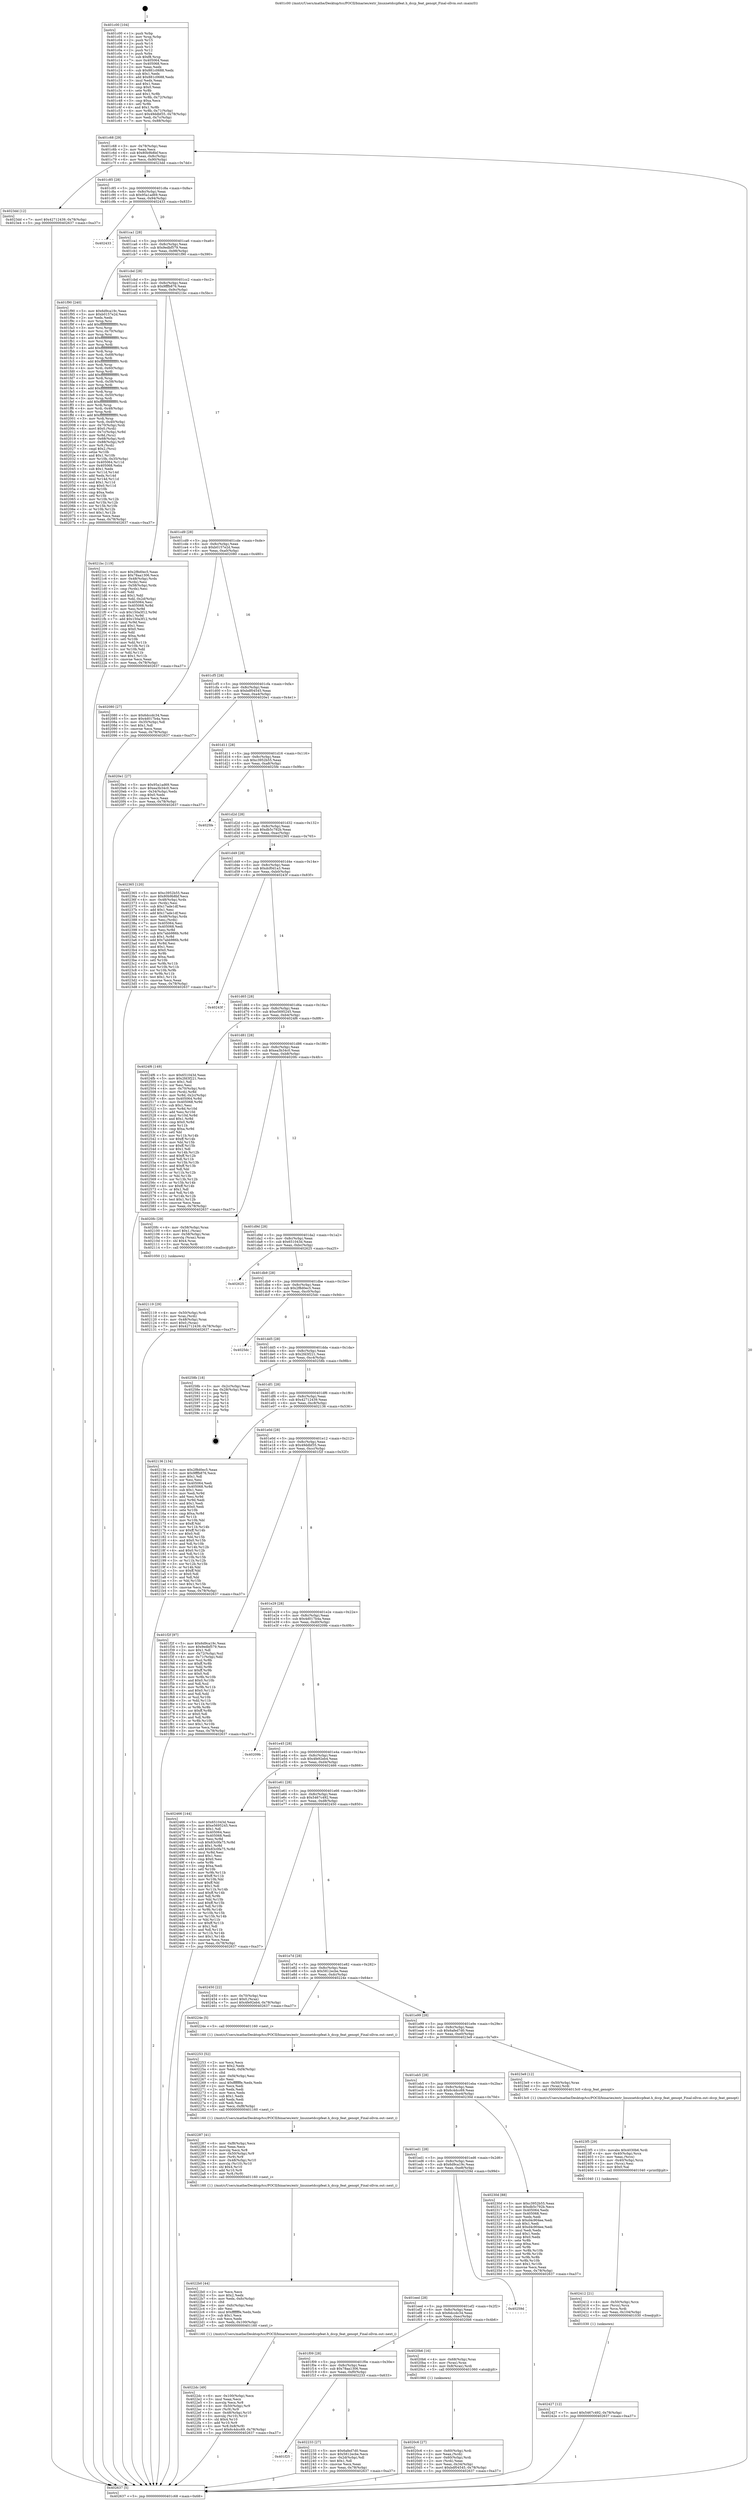 digraph "0x401c00" {
  label = "0x401c00 (/mnt/c/Users/mathe/Desktop/tcc/POCII/binaries/extr_linuxnetdccpfeat.h_dccp_feat_genopt_Final-ollvm.out::main(0))"
  labelloc = "t"
  node[shape=record]

  Entry [label="",width=0.3,height=0.3,shape=circle,fillcolor=black,style=filled]
  "0x401c68" [label="{
     0x401c68 [29]\l
     | [instrs]\l
     &nbsp;&nbsp;0x401c68 \<+3\>: mov -0x78(%rbp),%eax\l
     &nbsp;&nbsp;0x401c6b \<+2\>: mov %eax,%ecx\l
     &nbsp;&nbsp;0x401c6d \<+6\>: sub $0x80b9b8bf,%ecx\l
     &nbsp;&nbsp;0x401c73 \<+6\>: mov %eax,-0x8c(%rbp)\l
     &nbsp;&nbsp;0x401c79 \<+6\>: mov %ecx,-0x90(%rbp)\l
     &nbsp;&nbsp;0x401c7f \<+6\>: je 00000000004023dd \<main+0x7dd\>\l
  }"]
  "0x4023dd" [label="{
     0x4023dd [12]\l
     | [instrs]\l
     &nbsp;&nbsp;0x4023dd \<+7\>: movl $0x42712439,-0x78(%rbp)\l
     &nbsp;&nbsp;0x4023e4 \<+5\>: jmp 0000000000402637 \<main+0xa37\>\l
  }"]
  "0x401c85" [label="{
     0x401c85 [28]\l
     | [instrs]\l
     &nbsp;&nbsp;0x401c85 \<+5\>: jmp 0000000000401c8a \<main+0x8a\>\l
     &nbsp;&nbsp;0x401c8a \<+6\>: mov -0x8c(%rbp),%eax\l
     &nbsp;&nbsp;0x401c90 \<+5\>: sub $0x95a1ad69,%eax\l
     &nbsp;&nbsp;0x401c95 \<+6\>: mov %eax,-0x94(%rbp)\l
     &nbsp;&nbsp;0x401c9b \<+6\>: je 0000000000402433 \<main+0x833\>\l
  }"]
  Exit [label="",width=0.3,height=0.3,shape=circle,fillcolor=black,style=filled,peripheries=2]
  "0x402433" [label="{
     0x402433\l
  }", style=dashed]
  "0x401ca1" [label="{
     0x401ca1 [28]\l
     | [instrs]\l
     &nbsp;&nbsp;0x401ca1 \<+5\>: jmp 0000000000401ca6 \<main+0xa6\>\l
     &nbsp;&nbsp;0x401ca6 \<+6\>: mov -0x8c(%rbp),%eax\l
     &nbsp;&nbsp;0x401cac \<+5\>: sub $0x9edbf579,%eax\l
     &nbsp;&nbsp;0x401cb1 \<+6\>: mov %eax,-0x98(%rbp)\l
     &nbsp;&nbsp;0x401cb7 \<+6\>: je 0000000000401f90 \<main+0x390\>\l
  }"]
  "0x402427" [label="{
     0x402427 [12]\l
     | [instrs]\l
     &nbsp;&nbsp;0x402427 \<+7\>: movl $0x5467c492,-0x78(%rbp)\l
     &nbsp;&nbsp;0x40242e \<+5\>: jmp 0000000000402637 \<main+0xa37\>\l
  }"]
  "0x401f90" [label="{
     0x401f90 [240]\l
     | [instrs]\l
     &nbsp;&nbsp;0x401f90 \<+5\>: mov $0x6d9ca19c,%eax\l
     &nbsp;&nbsp;0x401f95 \<+5\>: mov $0xb0157e2d,%ecx\l
     &nbsp;&nbsp;0x401f9a \<+2\>: xor %edx,%edx\l
     &nbsp;&nbsp;0x401f9c \<+3\>: mov %rsp,%rsi\l
     &nbsp;&nbsp;0x401f9f \<+4\>: add $0xfffffffffffffff0,%rsi\l
     &nbsp;&nbsp;0x401fa3 \<+3\>: mov %rsi,%rsp\l
     &nbsp;&nbsp;0x401fa6 \<+4\>: mov %rsi,-0x70(%rbp)\l
     &nbsp;&nbsp;0x401faa \<+3\>: mov %rsp,%rsi\l
     &nbsp;&nbsp;0x401fad \<+4\>: add $0xfffffffffffffff0,%rsi\l
     &nbsp;&nbsp;0x401fb1 \<+3\>: mov %rsi,%rsp\l
     &nbsp;&nbsp;0x401fb4 \<+3\>: mov %rsp,%rdi\l
     &nbsp;&nbsp;0x401fb7 \<+4\>: add $0xfffffffffffffff0,%rdi\l
     &nbsp;&nbsp;0x401fbb \<+3\>: mov %rdi,%rsp\l
     &nbsp;&nbsp;0x401fbe \<+4\>: mov %rdi,-0x68(%rbp)\l
     &nbsp;&nbsp;0x401fc2 \<+3\>: mov %rsp,%rdi\l
     &nbsp;&nbsp;0x401fc5 \<+4\>: add $0xfffffffffffffff0,%rdi\l
     &nbsp;&nbsp;0x401fc9 \<+3\>: mov %rdi,%rsp\l
     &nbsp;&nbsp;0x401fcc \<+4\>: mov %rdi,-0x60(%rbp)\l
     &nbsp;&nbsp;0x401fd0 \<+3\>: mov %rsp,%rdi\l
     &nbsp;&nbsp;0x401fd3 \<+4\>: add $0xfffffffffffffff0,%rdi\l
     &nbsp;&nbsp;0x401fd7 \<+3\>: mov %rdi,%rsp\l
     &nbsp;&nbsp;0x401fda \<+4\>: mov %rdi,-0x58(%rbp)\l
     &nbsp;&nbsp;0x401fde \<+3\>: mov %rsp,%rdi\l
     &nbsp;&nbsp;0x401fe1 \<+4\>: add $0xfffffffffffffff0,%rdi\l
     &nbsp;&nbsp;0x401fe5 \<+3\>: mov %rdi,%rsp\l
     &nbsp;&nbsp;0x401fe8 \<+4\>: mov %rdi,-0x50(%rbp)\l
     &nbsp;&nbsp;0x401fec \<+3\>: mov %rsp,%rdi\l
     &nbsp;&nbsp;0x401fef \<+4\>: add $0xfffffffffffffff0,%rdi\l
     &nbsp;&nbsp;0x401ff3 \<+3\>: mov %rdi,%rsp\l
     &nbsp;&nbsp;0x401ff6 \<+4\>: mov %rdi,-0x48(%rbp)\l
     &nbsp;&nbsp;0x401ffa \<+3\>: mov %rsp,%rdi\l
     &nbsp;&nbsp;0x401ffd \<+4\>: add $0xfffffffffffffff0,%rdi\l
     &nbsp;&nbsp;0x402001 \<+3\>: mov %rdi,%rsp\l
     &nbsp;&nbsp;0x402004 \<+4\>: mov %rdi,-0x40(%rbp)\l
     &nbsp;&nbsp;0x402008 \<+4\>: mov -0x70(%rbp),%rdi\l
     &nbsp;&nbsp;0x40200c \<+6\>: movl $0x0,(%rdi)\l
     &nbsp;&nbsp;0x402012 \<+4\>: mov -0x7c(%rbp),%r8d\l
     &nbsp;&nbsp;0x402016 \<+3\>: mov %r8d,(%rsi)\l
     &nbsp;&nbsp;0x402019 \<+4\>: mov -0x68(%rbp),%rdi\l
     &nbsp;&nbsp;0x40201d \<+7\>: mov -0x88(%rbp),%r9\l
     &nbsp;&nbsp;0x402024 \<+3\>: mov %r9,(%rdi)\l
     &nbsp;&nbsp;0x402027 \<+3\>: cmpl $0x2,(%rsi)\l
     &nbsp;&nbsp;0x40202a \<+4\>: setne %r10b\l
     &nbsp;&nbsp;0x40202e \<+4\>: and $0x1,%r10b\l
     &nbsp;&nbsp;0x402032 \<+4\>: mov %r10b,-0x35(%rbp)\l
     &nbsp;&nbsp;0x402036 \<+8\>: mov 0x405064,%r11d\l
     &nbsp;&nbsp;0x40203e \<+7\>: mov 0x405068,%ebx\l
     &nbsp;&nbsp;0x402045 \<+3\>: sub $0x1,%edx\l
     &nbsp;&nbsp;0x402048 \<+3\>: mov %r11d,%r14d\l
     &nbsp;&nbsp;0x40204b \<+3\>: add %edx,%r14d\l
     &nbsp;&nbsp;0x40204e \<+4\>: imul %r14d,%r11d\l
     &nbsp;&nbsp;0x402052 \<+4\>: and $0x1,%r11d\l
     &nbsp;&nbsp;0x402056 \<+4\>: cmp $0x0,%r11d\l
     &nbsp;&nbsp;0x40205a \<+4\>: sete %r10b\l
     &nbsp;&nbsp;0x40205e \<+3\>: cmp $0xa,%ebx\l
     &nbsp;&nbsp;0x402061 \<+4\>: setl %r15b\l
     &nbsp;&nbsp;0x402065 \<+3\>: mov %r10b,%r12b\l
     &nbsp;&nbsp;0x402068 \<+3\>: and %r15b,%r12b\l
     &nbsp;&nbsp;0x40206b \<+3\>: xor %r15b,%r10b\l
     &nbsp;&nbsp;0x40206e \<+3\>: or %r10b,%r12b\l
     &nbsp;&nbsp;0x402071 \<+4\>: test $0x1,%r12b\l
     &nbsp;&nbsp;0x402075 \<+3\>: cmovne %ecx,%eax\l
     &nbsp;&nbsp;0x402078 \<+3\>: mov %eax,-0x78(%rbp)\l
     &nbsp;&nbsp;0x40207b \<+5\>: jmp 0000000000402637 \<main+0xa37\>\l
  }"]
  "0x401cbd" [label="{
     0x401cbd [28]\l
     | [instrs]\l
     &nbsp;&nbsp;0x401cbd \<+5\>: jmp 0000000000401cc2 \<main+0xc2\>\l
     &nbsp;&nbsp;0x401cc2 \<+6\>: mov -0x8c(%rbp),%eax\l
     &nbsp;&nbsp;0x401cc8 \<+5\>: sub $0x9fffb876,%eax\l
     &nbsp;&nbsp;0x401ccd \<+6\>: mov %eax,-0x9c(%rbp)\l
     &nbsp;&nbsp;0x401cd3 \<+6\>: je 00000000004021bc \<main+0x5bc\>\l
  }"]
  "0x402412" [label="{
     0x402412 [21]\l
     | [instrs]\l
     &nbsp;&nbsp;0x402412 \<+4\>: mov -0x50(%rbp),%rcx\l
     &nbsp;&nbsp;0x402416 \<+3\>: mov (%rcx),%rcx\l
     &nbsp;&nbsp;0x402419 \<+3\>: mov %rcx,%rdi\l
     &nbsp;&nbsp;0x40241c \<+6\>: mov %eax,-0x104(%rbp)\l
     &nbsp;&nbsp;0x402422 \<+5\>: call 0000000000401030 \<free@plt\>\l
     | [calls]\l
     &nbsp;&nbsp;0x401030 \{1\} (unknown)\l
  }"]
  "0x4021bc" [label="{
     0x4021bc [119]\l
     | [instrs]\l
     &nbsp;&nbsp;0x4021bc \<+5\>: mov $0x2f8d0ec5,%eax\l
     &nbsp;&nbsp;0x4021c1 \<+5\>: mov $0x78aa1306,%ecx\l
     &nbsp;&nbsp;0x4021c6 \<+4\>: mov -0x48(%rbp),%rdx\l
     &nbsp;&nbsp;0x4021ca \<+2\>: mov (%rdx),%esi\l
     &nbsp;&nbsp;0x4021cc \<+4\>: mov -0x58(%rbp),%rdx\l
     &nbsp;&nbsp;0x4021d0 \<+2\>: cmp (%rdx),%esi\l
     &nbsp;&nbsp;0x4021d2 \<+4\>: setl %dil\l
     &nbsp;&nbsp;0x4021d6 \<+4\>: and $0x1,%dil\l
     &nbsp;&nbsp;0x4021da \<+4\>: mov %dil,-0x2d(%rbp)\l
     &nbsp;&nbsp;0x4021de \<+7\>: mov 0x405064,%esi\l
     &nbsp;&nbsp;0x4021e5 \<+8\>: mov 0x405068,%r8d\l
     &nbsp;&nbsp;0x4021ed \<+3\>: mov %esi,%r9d\l
     &nbsp;&nbsp;0x4021f0 \<+7\>: sub $0x150a3f12,%r9d\l
     &nbsp;&nbsp;0x4021f7 \<+4\>: sub $0x1,%r9d\l
     &nbsp;&nbsp;0x4021fb \<+7\>: add $0x150a3f12,%r9d\l
     &nbsp;&nbsp;0x402202 \<+4\>: imul %r9d,%esi\l
     &nbsp;&nbsp;0x402206 \<+3\>: and $0x1,%esi\l
     &nbsp;&nbsp;0x402209 \<+3\>: cmp $0x0,%esi\l
     &nbsp;&nbsp;0x40220c \<+4\>: sete %dil\l
     &nbsp;&nbsp;0x402210 \<+4\>: cmp $0xa,%r8d\l
     &nbsp;&nbsp;0x402214 \<+4\>: setl %r10b\l
     &nbsp;&nbsp;0x402218 \<+3\>: mov %dil,%r11b\l
     &nbsp;&nbsp;0x40221b \<+3\>: and %r10b,%r11b\l
     &nbsp;&nbsp;0x40221e \<+3\>: xor %r10b,%dil\l
     &nbsp;&nbsp;0x402221 \<+3\>: or %dil,%r11b\l
     &nbsp;&nbsp;0x402224 \<+4\>: test $0x1,%r11b\l
     &nbsp;&nbsp;0x402228 \<+3\>: cmovne %ecx,%eax\l
     &nbsp;&nbsp;0x40222b \<+3\>: mov %eax,-0x78(%rbp)\l
     &nbsp;&nbsp;0x40222e \<+5\>: jmp 0000000000402637 \<main+0xa37\>\l
  }"]
  "0x401cd9" [label="{
     0x401cd9 [28]\l
     | [instrs]\l
     &nbsp;&nbsp;0x401cd9 \<+5\>: jmp 0000000000401cde \<main+0xde\>\l
     &nbsp;&nbsp;0x401cde \<+6\>: mov -0x8c(%rbp),%eax\l
     &nbsp;&nbsp;0x401ce4 \<+5\>: sub $0xb0157e2d,%eax\l
     &nbsp;&nbsp;0x401ce9 \<+6\>: mov %eax,-0xa0(%rbp)\l
     &nbsp;&nbsp;0x401cef \<+6\>: je 0000000000402080 \<main+0x480\>\l
  }"]
  "0x4023f5" [label="{
     0x4023f5 [29]\l
     | [instrs]\l
     &nbsp;&nbsp;0x4023f5 \<+10\>: movabs $0x4030b6,%rdi\l
     &nbsp;&nbsp;0x4023ff \<+4\>: mov -0x40(%rbp),%rcx\l
     &nbsp;&nbsp;0x402403 \<+2\>: mov %eax,(%rcx)\l
     &nbsp;&nbsp;0x402405 \<+4\>: mov -0x40(%rbp),%rcx\l
     &nbsp;&nbsp;0x402409 \<+2\>: mov (%rcx),%esi\l
     &nbsp;&nbsp;0x40240b \<+2\>: mov $0x0,%al\l
     &nbsp;&nbsp;0x40240d \<+5\>: call 0000000000401040 \<printf@plt\>\l
     | [calls]\l
     &nbsp;&nbsp;0x401040 \{1\} (unknown)\l
  }"]
  "0x402080" [label="{
     0x402080 [27]\l
     | [instrs]\l
     &nbsp;&nbsp;0x402080 \<+5\>: mov $0x6dccdc34,%eax\l
     &nbsp;&nbsp;0x402085 \<+5\>: mov $0x4d017b4a,%ecx\l
     &nbsp;&nbsp;0x40208a \<+3\>: mov -0x35(%rbp),%dl\l
     &nbsp;&nbsp;0x40208d \<+3\>: test $0x1,%dl\l
     &nbsp;&nbsp;0x402090 \<+3\>: cmovne %ecx,%eax\l
     &nbsp;&nbsp;0x402093 \<+3\>: mov %eax,-0x78(%rbp)\l
     &nbsp;&nbsp;0x402096 \<+5\>: jmp 0000000000402637 \<main+0xa37\>\l
  }"]
  "0x401cf5" [label="{
     0x401cf5 [28]\l
     | [instrs]\l
     &nbsp;&nbsp;0x401cf5 \<+5\>: jmp 0000000000401cfa \<main+0xfa\>\l
     &nbsp;&nbsp;0x401cfa \<+6\>: mov -0x8c(%rbp),%eax\l
     &nbsp;&nbsp;0x401d00 \<+5\>: sub $0xbdf04545,%eax\l
     &nbsp;&nbsp;0x401d05 \<+6\>: mov %eax,-0xa4(%rbp)\l
     &nbsp;&nbsp;0x401d0b \<+6\>: je 00000000004020e1 \<main+0x4e1\>\l
  }"]
  "0x4022dc" [label="{
     0x4022dc [49]\l
     | [instrs]\l
     &nbsp;&nbsp;0x4022dc \<+6\>: mov -0x100(%rbp),%ecx\l
     &nbsp;&nbsp;0x4022e2 \<+3\>: imul %eax,%ecx\l
     &nbsp;&nbsp;0x4022e5 \<+3\>: movslq %ecx,%r8\l
     &nbsp;&nbsp;0x4022e8 \<+4\>: mov -0x50(%rbp),%r9\l
     &nbsp;&nbsp;0x4022ec \<+3\>: mov (%r9),%r9\l
     &nbsp;&nbsp;0x4022ef \<+4\>: mov -0x48(%rbp),%r10\l
     &nbsp;&nbsp;0x4022f3 \<+3\>: movslq (%r10),%r10\l
     &nbsp;&nbsp;0x4022f6 \<+4\>: shl $0x4,%r10\l
     &nbsp;&nbsp;0x4022fa \<+3\>: add %r10,%r9\l
     &nbsp;&nbsp;0x4022fd \<+4\>: mov %r8,0x8(%r9)\l
     &nbsp;&nbsp;0x402301 \<+7\>: movl $0x6c4dcc69,-0x78(%rbp)\l
     &nbsp;&nbsp;0x402308 \<+5\>: jmp 0000000000402637 \<main+0xa37\>\l
  }"]
  "0x4020e1" [label="{
     0x4020e1 [27]\l
     | [instrs]\l
     &nbsp;&nbsp;0x4020e1 \<+5\>: mov $0x95a1ad69,%eax\l
     &nbsp;&nbsp;0x4020e6 \<+5\>: mov $0xea3b34c0,%ecx\l
     &nbsp;&nbsp;0x4020eb \<+3\>: mov -0x34(%rbp),%edx\l
     &nbsp;&nbsp;0x4020ee \<+3\>: cmp $0x0,%edx\l
     &nbsp;&nbsp;0x4020f1 \<+3\>: cmove %ecx,%eax\l
     &nbsp;&nbsp;0x4020f4 \<+3\>: mov %eax,-0x78(%rbp)\l
     &nbsp;&nbsp;0x4020f7 \<+5\>: jmp 0000000000402637 \<main+0xa37\>\l
  }"]
  "0x401d11" [label="{
     0x401d11 [28]\l
     | [instrs]\l
     &nbsp;&nbsp;0x401d11 \<+5\>: jmp 0000000000401d16 \<main+0x116\>\l
     &nbsp;&nbsp;0x401d16 \<+6\>: mov -0x8c(%rbp),%eax\l
     &nbsp;&nbsp;0x401d1c \<+5\>: sub $0xc3952b55,%eax\l
     &nbsp;&nbsp;0x401d21 \<+6\>: mov %eax,-0xa8(%rbp)\l
     &nbsp;&nbsp;0x401d27 \<+6\>: je 00000000004025fe \<main+0x9fe\>\l
  }"]
  "0x4022b0" [label="{
     0x4022b0 [44]\l
     | [instrs]\l
     &nbsp;&nbsp;0x4022b0 \<+2\>: xor %ecx,%ecx\l
     &nbsp;&nbsp;0x4022b2 \<+5\>: mov $0x2,%edx\l
     &nbsp;&nbsp;0x4022b7 \<+6\>: mov %edx,-0xfc(%rbp)\l
     &nbsp;&nbsp;0x4022bd \<+1\>: cltd\l
     &nbsp;&nbsp;0x4022be \<+6\>: mov -0xfc(%rbp),%esi\l
     &nbsp;&nbsp;0x4022c4 \<+2\>: idiv %esi\l
     &nbsp;&nbsp;0x4022c6 \<+6\>: imul $0xfffffffe,%edx,%edx\l
     &nbsp;&nbsp;0x4022cc \<+3\>: sub $0x1,%ecx\l
     &nbsp;&nbsp;0x4022cf \<+2\>: sub %ecx,%edx\l
     &nbsp;&nbsp;0x4022d1 \<+6\>: mov %edx,-0x100(%rbp)\l
     &nbsp;&nbsp;0x4022d7 \<+5\>: call 0000000000401160 \<next_i\>\l
     | [calls]\l
     &nbsp;&nbsp;0x401160 \{1\} (/mnt/c/Users/mathe/Desktop/tcc/POCII/binaries/extr_linuxnetdccpfeat.h_dccp_feat_genopt_Final-ollvm.out::next_i)\l
  }"]
  "0x4025fe" [label="{
     0x4025fe\l
  }", style=dashed]
  "0x401d2d" [label="{
     0x401d2d [28]\l
     | [instrs]\l
     &nbsp;&nbsp;0x401d2d \<+5\>: jmp 0000000000401d32 \<main+0x132\>\l
     &nbsp;&nbsp;0x401d32 \<+6\>: mov -0x8c(%rbp),%eax\l
     &nbsp;&nbsp;0x401d38 \<+5\>: sub $0xdb5c792b,%eax\l
     &nbsp;&nbsp;0x401d3d \<+6\>: mov %eax,-0xac(%rbp)\l
     &nbsp;&nbsp;0x401d43 \<+6\>: je 0000000000402365 \<main+0x765\>\l
  }"]
  "0x402287" [label="{
     0x402287 [41]\l
     | [instrs]\l
     &nbsp;&nbsp;0x402287 \<+6\>: mov -0xf8(%rbp),%ecx\l
     &nbsp;&nbsp;0x40228d \<+3\>: imul %eax,%ecx\l
     &nbsp;&nbsp;0x402290 \<+3\>: movslq %ecx,%r8\l
     &nbsp;&nbsp;0x402293 \<+4\>: mov -0x50(%rbp),%r9\l
     &nbsp;&nbsp;0x402297 \<+3\>: mov (%r9),%r9\l
     &nbsp;&nbsp;0x40229a \<+4\>: mov -0x48(%rbp),%r10\l
     &nbsp;&nbsp;0x40229e \<+3\>: movslq (%r10),%r10\l
     &nbsp;&nbsp;0x4022a1 \<+4\>: shl $0x4,%r10\l
     &nbsp;&nbsp;0x4022a5 \<+3\>: add %r10,%r9\l
     &nbsp;&nbsp;0x4022a8 \<+3\>: mov %r8,(%r9)\l
     &nbsp;&nbsp;0x4022ab \<+5\>: call 0000000000401160 \<next_i\>\l
     | [calls]\l
     &nbsp;&nbsp;0x401160 \{1\} (/mnt/c/Users/mathe/Desktop/tcc/POCII/binaries/extr_linuxnetdccpfeat.h_dccp_feat_genopt_Final-ollvm.out::next_i)\l
  }"]
  "0x402365" [label="{
     0x402365 [120]\l
     | [instrs]\l
     &nbsp;&nbsp;0x402365 \<+5\>: mov $0xc3952b55,%eax\l
     &nbsp;&nbsp;0x40236a \<+5\>: mov $0x80b9b8bf,%ecx\l
     &nbsp;&nbsp;0x40236f \<+4\>: mov -0x48(%rbp),%rdx\l
     &nbsp;&nbsp;0x402373 \<+2\>: mov (%rdx),%esi\l
     &nbsp;&nbsp;0x402375 \<+6\>: sub $0x17ade1df,%esi\l
     &nbsp;&nbsp;0x40237b \<+3\>: add $0x1,%esi\l
     &nbsp;&nbsp;0x40237e \<+6\>: add $0x17ade1df,%esi\l
     &nbsp;&nbsp;0x402384 \<+4\>: mov -0x48(%rbp),%rdx\l
     &nbsp;&nbsp;0x402388 \<+2\>: mov %esi,(%rdx)\l
     &nbsp;&nbsp;0x40238a \<+7\>: mov 0x405064,%esi\l
     &nbsp;&nbsp;0x402391 \<+7\>: mov 0x405068,%edi\l
     &nbsp;&nbsp;0x402398 \<+3\>: mov %esi,%r8d\l
     &nbsp;&nbsp;0x40239b \<+7\>: sub $0x7abb986b,%r8d\l
     &nbsp;&nbsp;0x4023a2 \<+4\>: sub $0x1,%r8d\l
     &nbsp;&nbsp;0x4023a6 \<+7\>: add $0x7abb986b,%r8d\l
     &nbsp;&nbsp;0x4023ad \<+4\>: imul %r8d,%esi\l
     &nbsp;&nbsp;0x4023b1 \<+3\>: and $0x1,%esi\l
     &nbsp;&nbsp;0x4023b4 \<+3\>: cmp $0x0,%esi\l
     &nbsp;&nbsp;0x4023b7 \<+4\>: sete %r9b\l
     &nbsp;&nbsp;0x4023bb \<+3\>: cmp $0xa,%edi\l
     &nbsp;&nbsp;0x4023be \<+4\>: setl %r10b\l
     &nbsp;&nbsp;0x4023c2 \<+3\>: mov %r9b,%r11b\l
     &nbsp;&nbsp;0x4023c5 \<+3\>: and %r10b,%r11b\l
     &nbsp;&nbsp;0x4023c8 \<+3\>: xor %r10b,%r9b\l
     &nbsp;&nbsp;0x4023cb \<+3\>: or %r9b,%r11b\l
     &nbsp;&nbsp;0x4023ce \<+4\>: test $0x1,%r11b\l
     &nbsp;&nbsp;0x4023d2 \<+3\>: cmovne %ecx,%eax\l
     &nbsp;&nbsp;0x4023d5 \<+3\>: mov %eax,-0x78(%rbp)\l
     &nbsp;&nbsp;0x4023d8 \<+5\>: jmp 0000000000402637 \<main+0xa37\>\l
  }"]
  "0x401d49" [label="{
     0x401d49 [28]\l
     | [instrs]\l
     &nbsp;&nbsp;0x401d49 \<+5\>: jmp 0000000000401d4e \<main+0x14e\>\l
     &nbsp;&nbsp;0x401d4e \<+6\>: mov -0x8c(%rbp),%eax\l
     &nbsp;&nbsp;0x401d54 \<+5\>: sub $0xdcf0d1a3,%eax\l
     &nbsp;&nbsp;0x401d59 \<+6\>: mov %eax,-0xb0(%rbp)\l
     &nbsp;&nbsp;0x401d5f \<+6\>: je 000000000040243f \<main+0x83f\>\l
  }"]
  "0x402253" [label="{
     0x402253 [52]\l
     | [instrs]\l
     &nbsp;&nbsp;0x402253 \<+2\>: xor %ecx,%ecx\l
     &nbsp;&nbsp;0x402255 \<+5\>: mov $0x2,%edx\l
     &nbsp;&nbsp;0x40225a \<+6\>: mov %edx,-0xf4(%rbp)\l
     &nbsp;&nbsp;0x402260 \<+1\>: cltd\l
     &nbsp;&nbsp;0x402261 \<+6\>: mov -0xf4(%rbp),%esi\l
     &nbsp;&nbsp;0x402267 \<+2\>: idiv %esi\l
     &nbsp;&nbsp;0x402269 \<+6\>: imul $0xfffffffe,%edx,%edx\l
     &nbsp;&nbsp;0x40226f \<+2\>: mov %ecx,%edi\l
     &nbsp;&nbsp;0x402271 \<+2\>: sub %edx,%edi\l
     &nbsp;&nbsp;0x402273 \<+2\>: mov %ecx,%edx\l
     &nbsp;&nbsp;0x402275 \<+3\>: sub $0x1,%edx\l
     &nbsp;&nbsp;0x402278 \<+2\>: add %edx,%edi\l
     &nbsp;&nbsp;0x40227a \<+2\>: sub %edi,%ecx\l
     &nbsp;&nbsp;0x40227c \<+6\>: mov %ecx,-0xf8(%rbp)\l
     &nbsp;&nbsp;0x402282 \<+5\>: call 0000000000401160 \<next_i\>\l
     | [calls]\l
     &nbsp;&nbsp;0x401160 \{1\} (/mnt/c/Users/mathe/Desktop/tcc/POCII/binaries/extr_linuxnetdccpfeat.h_dccp_feat_genopt_Final-ollvm.out::next_i)\l
  }"]
  "0x40243f" [label="{
     0x40243f\l
  }", style=dashed]
  "0x401d65" [label="{
     0x401d65 [28]\l
     | [instrs]\l
     &nbsp;&nbsp;0x401d65 \<+5\>: jmp 0000000000401d6a \<main+0x16a\>\l
     &nbsp;&nbsp;0x401d6a \<+6\>: mov -0x8c(%rbp),%eax\l
     &nbsp;&nbsp;0x401d70 \<+5\>: sub $0xe5695245,%eax\l
     &nbsp;&nbsp;0x401d75 \<+6\>: mov %eax,-0xb4(%rbp)\l
     &nbsp;&nbsp;0x401d7b \<+6\>: je 00000000004024f6 \<main+0x8f6\>\l
  }"]
  "0x401f25" [label="{
     0x401f25\l
  }", style=dashed]
  "0x4024f6" [label="{
     0x4024f6 [149]\l
     | [instrs]\l
     &nbsp;&nbsp;0x4024f6 \<+5\>: mov $0x651043d,%eax\l
     &nbsp;&nbsp;0x4024fb \<+5\>: mov $0x2fd3f221,%ecx\l
     &nbsp;&nbsp;0x402500 \<+2\>: mov $0x1,%dl\l
     &nbsp;&nbsp;0x402502 \<+2\>: xor %esi,%esi\l
     &nbsp;&nbsp;0x402504 \<+4\>: mov -0x70(%rbp),%rdi\l
     &nbsp;&nbsp;0x402508 \<+3\>: mov (%rdi),%r8d\l
     &nbsp;&nbsp;0x40250b \<+4\>: mov %r8d,-0x2c(%rbp)\l
     &nbsp;&nbsp;0x40250f \<+8\>: mov 0x405064,%r8d\l
     &nbsp;&nbsp;0x402517 \<+8\>: mov 0x405068,%r9d\l
     &nbsp;&nbsp;0x40251f \<+3\>: sub $0x1,%esi\l
     &nbsp;&nbsp;0x402522 \<+3\>: mov %r8d,%r10d\l
     &nbsp;&nbsp;0x402525 \<+3\>: add %esi,%r10d\l
     &nbsp;&nbsp;0x402528 \<+4\>: imul %r10d,%r8d\l
     &nbsp;&nbsp;0x40252c \<+4\>: and $0x1,%r8d\l
     &nbsp;&nbsp;0x402530 \<+4\>: cmp $0x0,%r8d\l
     &nbsp;&nbsp;0x402534 \<+4\>: sete %r11b\l
     &nbsp;&nbsp;0x402538 \<+4\>: cmp $0xa,%r9d\l
     &nbsp;&nbsp;0x40253c \<+3\>: setl %bl\l
     &nbsp;&nbsp;0x40253f \<+3\>: mov %r11b,%r14b\l
     &nbsp;&nbsp;0x402542 \<+4\>: xor $0xff,%r14b\l
     &nbsp;&nbsp;0x402546 \<+3\>: mov %bl,%r15b\l
     &nbsp;&nbsp;0x402549 \<+4\>: xor $0xff,%r15b\l
     &nbsp;&nbsp;0x40254d \<+3\>: xor $0x1,%dl\l
     &nbsp;&nbsp;0x402550 \<+3\>: mov %r14b,%r12b\l
     &nbsp;&nbsp;0x402553 \<+4\>: and $0xff,%r12b\l
     &nbsp;&nbsp;0x402557 \<+3\>: and %dl,%r11b\l
     &nbsp;&nbsp;0x40255a \<+3\>: mov %r15b,%r13b\l
     &nbsp;&nbsp;0x40255d \<+4\>: and $0xff,%r13b\l
     &nbsp;&nbsp;0x402561 \<+2\>: and %dl,%bl\l
     &nbsp;&nbsp;0x402563 \<+3\>: or %r11b,%r12b\l
     &nbsp;&nbsp;0x402566 \<+3\>: or %bl,%r13b\l
     &nbsp;&nbsp;0x402569 \<+3\>: xor %r13b,%r12b\l
     &nbsp;&nbsp;0x40256c \<+3\>: or %r15b,%r14b\l
     &nbsp;&nbsp;0x40256f \<+4\>: xor $0xff,%r14b\l
     &nbsp;&nbsp;0x402573 \<+3\>: or $0x1,%dl\l
     &nbsp;&nbsp;0x402576 \<+3\>: and %dl,%r14b\l
     &nbsp;&nbsp;0x402579 \<+3\>: or %r14b,%r12b\l
     &nbsp;&nbsp;0x40257c \<+4\>: test $0x1,%r12b\l
     &nbsp;&nbsp;0x402580 \<+3\>: cmovne %ecx,%eax\l
     &nbsp;&nbsp;0x402583 \<+3\>: mov %eax,-0x78(%rbp)\l
     &nbsp;&nbsp;0x402586 \<+5\>: jmp 0000000000402637 \<main+0xa37\>\l
  }"]
  "0x401d81" [label="{
     0x401d81 [28]\l
     | [instrs]\l
     &nbsp;&nbsp;0x401d81 \<+5\>: jmp 0000000000401d86 \<main+0x186\>\l
     &nbsp;&nbsp;0x401d86 \<+6\>: mov -0x8c(%rbp),%eax\l
     &nbsp;&nbsp;0x401d8c \<+5\>: sub $0xea3b34c0,%eax\l
     &nbsp;&nbsp;0x401d91 \<+6\>: mov %eax,-0xb8(%rbp)\l
     &nbsp;&nbsp;0x401d97 \<+6\>: je 00000000004020fc \<main+0x4fc\>\l
  }"]
  "0x402233" [label="{
     0x402233 [27]\l
     | [instrs]\l
     &nbsp;&nbsp;0x402233 \<+5\>: mov $0x6afed7d0,%eax\l
     &nbsp;&nbsp;0x402238 \<+5\>: mov $0x5812ecbe,%ecx\l
     &nbsp;&nbsp;0x40223d \<+3\>: mov -0x2d(%rbp),%dl\l
     &nbsp;&nbsp;0x402240 \<+3\>: test $0x1,%dl\l
     &nbsp;&nbsp;0x402243 \<+3\>: cmovne %ecx,%eax\l
     &nbsp;&nbsp;0x402246 \<+3\>: mov %eax,-0x78(%rbp)\l
     &nbsp;&nbsp;0x402249 \<+5\>: jmp 0000000000402637 \<main+0xa37\>\l
  }"]
  "0x4020fc" [label="{
     0x4020fc [29]\l
     | [instrs]\l
     &nbsp;&nbsp;0x4020fc \<+4\>: mov -0x58(%rbp),%rax\l
     &nbsp;&nbsp;0x402100 \<+6\>: movl $0x1,(%rax)\l
     &nbsp;&nbsp;0x402106 \<+4\>: mov -0x58(%rbp),%rax\l
     &nbsp;&nbsp;0x40210a \<+3\>: movslq (%rax),%rax\l
     &nbsp;&nbsp;0x40210d \<+4\>: shl $0x4,%rax\l
     &nbsp;&nbsp;0x402111 \<+3\>: mov %rax,%rdi\l
     &nbsp;&nbsp;0x402114 \<+5\>: call 0000000000401050 \<malloc@plt\>\l
     | [calls]\l
     &nbsp;&nbsp;0x401050 \{1\} (unknown)\l
  }"]
  "0x401d9d" [label="{
     0x401d9d [28]\l
     | [instrs]\l
     &nbsp;&nbsp;0x401d9d \<+5\>: jmp 0000000000401da2 \<main+0x1a2\>\l
     &nbsp;&nbsp;0x401da2 \<+6\>: mov -0x8c(%rbp),%eax\l
     &nbsp;&nbsp;0x401da8 \<+5\>: sub $0x651043d,%eax\l
     &nbsp;&nbsp;0x401dad \<+6\>: mov %eax,-0xbc(%rbp)\l
     &nbsp;&nbsp;0x401db3 \<+6\>: je 0000000000402625 \<main+0xa25\>\l
  }"]
  "0x402119" [label="{
     0x402119 [29]\l
     | [instrs]\l
     &nbsp;&nbsp;0x402119 \<+4\>: mov -0x50(%rbp),%rdi\l
     &nbsp;&nbsp;0x40211d \<+3\>: mov %rax,(%rdi)\l
     &nbsp;&nbsp;0x402120 \<+4\>: mov -0x48(%rbp),%rax\l
     &nbsp;&nbsp;0x402124 \<+6\>: movl $0x0,(%rax)\l
     &nbsp;&nbsp;0x40212a \<+7\>: movl $0x42712439,-0x78(%rbp)\l
     &nbsp;&nbsp;0x402131 \<+5\>: jmp 0000000000402637 \<main+0xa37\>\l
  }"]
  "0x402625" [label="{
     0x402625\l
  }", style=dashed]
  "0x401db9" [label="{
     0x401db9 [28]\l
     | [instrs]\l
     &nbsp;&nbsp;0x401db9 \<+5\>: jmp 0000000000401dbe \<main+0x1be\>\l
     &nbsp;&nbsp;0x401dbe \<+6\>: mov -0x8c(%rbp),%eax\l
     &nbsp;&nbsp;0x401dc4 \<+5\>: sub $0x2f8d0ec5,%eax\l
     &nbsp;&nbsp;0x401dc9 \<+6\>: mov %eax,-0xc0(%rbp)\l
     &nbsp;&nbsp;0x401dcf \<+6\>: je 00000000004025dc \<main+0x9dc\>\l
  }"]
  "0x4020c6" [label="{
     0x4020c6 [27]\l
     | [instrs]\l
     &nbsp;&nbsp;0x4020c6 \<+4\>: mov -0x60(%rbp),%rdi\l
     &nbsp;&nbsp;0x4020ca \<+2\>: mov %eax,(%rdi)\l
     &nbsp;&nbsp;0x4020cc \<+4\>: mov -0x60(%rbp),%rdi\l
     &nbsp;&nbsp;0x4020d0 \<+2\>: mov (%rdi),%eax\l
     &nbsp;&nbsp;0x4020d2 \<+3\>: mov %eax,-0x34(%rbp)\l
     &nbsp;&nbsp;0x4020d5 \<+7\>: movl $0xbdf04545,-0x78(%rbp)\l
     &nbsp;&nbsp;0x4020dc \<+5\>: jmp 0000000000402637 \<main+0xa37\>\l
  }"]
  "0x4025dc" [label="{
     0x4025dc\l
  }", style=dashed]
  "0x401dd5" [label="{
     0x401dd5 [28]\l
     | [instrs]\l
     &nbsp;&nbsp;0x401dd5 \<+5\>: jmp 0000000000401dda \<main+0x1da\>\l
     &nbsp;&nbsp;0x401dda \<+6\>: mov -0x8c(%rbp),%eax\l
     &nbsp;&nbsp;0x401de0 \<+5\>: sub $0x2fd3f221,%eax\l
     &nbsp;&nbsp;0x401de5 \<+6\>: mov %eax,-0xc4(%rbp)\l
     &nbsp;&nbsp;0x401deb \<+6\>: je 000000000040258b \<main+0x98b\>\l
  }"]
  "0x401f09" [label="{
     0x401f09 [28]\l
     | [instrs]\l
     &nbsp;&nbsp;0x401f09 \<+5\>: jmp 0000000000401f0e \<main+0x30e\>\l
     &nbsp;&nbsp;0x401f0e \<+6\>: mov -0x8c(%rbp),%eax\l
     &nbsp;&nbsp;0x401f14 \<+5\>: sub $0x78aa1306,%eax\l
     &nbsp;&nbsp;0x401f19 \<+6\>: mov %eax,-0xf0(%rbp)\l
     &nbsp;&nbsp;0x401f1f \<+6\>: je 0000000000402233 \<main+0x633\>\l
  }"]
  "0x40258b" [label="{
     0x40258b [18]\l
     | [instrs]\l
     &nbsp;&nbsp;0x40258b \<+3\>: mov -0x2c(%rbp),%eax\l
     &nbsp;&nbsp;0x40258e \<+4\>: lea -0x28(%rbp),%rsp\l
     &nbsp;&nbsp;0x402592 \<+1\>: pop %rbx\l
     &nbsp;&nbsp;0x402593 \<+2\>: pop %r12\l
     &nbsp;&nbsp;0x402595 \<+2\>: pop %r13\l
     &nbsp;&nbsp;0x402597 \<+2\>: pop %r14\l
     &nbsp;&nbsp;0x402599 \<+2\>: pop %r15\l
     &nbsp;&nbsp;0x40259b \<+1\>: pop %rbp\l
     &nbsp;&nbsp;0x40259c \<+1\>: ret\l
  }"]
  "0x401df1" [label="{
     0x401df1 [28]\l
     | [instrs]\l
     &nbsp;&nbsp;0x401df1 \<+5\>: jmp 0000000000401df6 \<main+0x1f6\>\l
     &nbsp;&nbsp;0x401df6 \<+6\>: mov -0x8c(%rbp),%eax\l
     &nbsp;&nbsp;0x401dfc \<+5\>: sub $0x42712439,%eax\l
     &nbsp;&nbsp;0x401e01 \<+6\>: mov %eax,-0xc8(%rbp)\l
     &nbsp;&nbsp;0x401e07 \<+6\>: je 0000000000402136 \<main+0x536\>\l
  }"]
  "0x4020b6" [label="{
     0x4020b6 [16]\l
     | [instrs]\l
     &nbsp;&nbsp;0x4020b6 \<+4\>: mov -0x68(%rbp),%rax\l
     &nbsp;&nbsp;0x4020ba \<+3\>: mov (%rax),%rax\l
     &nbsp;&nbsp;0x4020bd \<+4\>: mov 0x8(%rax),%rdi\l
     &nbsp;&nbsp;0x4020c1 \<+5\>: call 0000000000401060 \<atoi@plt\>\l
     | [calls]\l
     &nbsp;&nbsp;0x401060 \{1\} (unknown)\l
  }"]
  "0x402136" [label="{
     0x402136 [134]\l
     | [instrs]\l
     &nbsp;&nbsp;0x402136 \<+5\>: mov $0x2f8d0ec5,%eax\l
     &nbsp;&nbsp;0x40213b \<+5\>: mov $0x9fffb876,%ecx\l
     &nbsp;&nbsp;0x402140 \<+2\>: mov $0x1,%dl\l
     &nbsp;&nbsp;0x402142 \<+2\>: xor %esi,%esi\l
     &nbsp;&nbsp;0x402144 \<+7\>: mov 0x405064,%edi\l
     &nbsp;&nbsp;0x40214b \<+8\>: mov 0x405068,%r8d\l
     &nbsp;&nbsp;0x402153 \<+3\>: sub $0x1,%esi\l
     &nbsp;&nbsp;0x402156 \<+3\>: mov %edi,%r9d\l
     &nbsp;&nbsp;0x402159 \<+3\>: add %esi,%r9d\l
     &nbsp;&nbsp;0x40215c \<+4\>: imul %r9d,%edi\l
     &nbsp;&nbsp;0x402160 \<+3\>: and $0x1,%edi\l
     &nbsp;&nbsp;0x402163 \<+3\>: cmp $0x0,%edi\l
     &nbsp;&nbsp;0x402166 \<+4\>: sete %r10b\l
     &nbsp;&nbsp;0x40216a \<+4\>: cmp $0xa,%r8d\l
     &nbsp;&nbsp;0x40216e \<+4\>: setl %r11b\l
     &nbsp;&nbsp;0x402172 \<+3\>: mov %r10b,%bl\l
     &nbsp;&nbsp;0x402175 \<+3\>: xor $0xff,%bl\l
     &nbsp;&nbsp;0x402178 \<+3\>: mov %r11b,%r14b\l
     &nbsp;&nbsp;0x40217b \<+4\>: xor $0xff,%r14b\l
     &nbsp;&nbsp;0x40217f \<+3\>: xor $0x0,%dl\l
     &nbsp;&nbsp;0x402182 \<+3\>: mov %bl,%r15b\l
     &nbsp;&nbsp;0x402185 \<+4\>: and $0x0,%r15b\l
     &nbsp;&nbsp;0x402189 \<+3\>: and %dl,%r10b\l
     &nbsp;&nbsp;0x40218c \<+3\>: mov %r14b,%r12b\l
     &nbsp;&nbsp;0x40218f \<+4\>: and $0x0,%r12b\l
     &nbsp;&nbsp;0x402193 \<+3\>: and %dl,%r11b\l
     &nbsp;&nbsp;0x402196 \<+3\>: or %r10b,%r15b\l
     &nbsp;&nbsp;0x402199 \<+3\>: or %r11b,%r12b\l
     &nbsp;&nbsp;0x40219c \<+3\>: xor %r12b,%r15b\l
     &nbsp;&nbsp;0x40219f \<+3\>: or %r14b,%bl\l
     &nbsp;&nbsp;0x4021a2 \<+3\>: xor $0xff,%bl\l
     &nbsp;&nbsp;0x4021a5 \<+3\>: or $0x0,%dl\l
     &nbsp;&nbsp;0x4021a8 \<+2\>: and %dl,%bl\l
     &nbsp;&nbsp;0x4021aa \<+3\>: or %bl,%r15b\l
     &nbsp;&nbsp;0x4021ad \<+4\>: test $0x1,%r15b\l
     &nbsp;&nbsp;0x4021b1 \<+3\>: cmovne %ecx,%eax\l
     &nbsp;&nbsp;0x4021b4 \<+3\>: mov %eax,-0x78(%rbp)\l
     &nbsp;&nbsp;0x4021b7 \<+5\>: jmp 0000000000402637 \<main+0xa37\>\l
  }"]
  "0x401e0d" [label="{
     0x401e0d [28]\l
     | [instrs]\l
     &nbsp;&nbsp;0x401e0d \<+5\>: jmp 0000000000401e12 \<main+0x212\>\l
     &nbsp;&nbsp;0x401e12 \<+6\>: mov -0x8c(%rbp),%eax\l
     &nbsp;&nbsp;0x401e18 \<+5\>: sub $0x49ddbf35,%eax\l
     &nbsp;&nbsp;0x401e1d \<+6\>: mov %eax,-0xcc(%rbp)\l
     &nbsp;&nbsp;0x401e23 \<+6\>: je 0000000000401f2f \<main+0x32f\>\l
  }"]
  "0x401eed" [label="{
     0x401eed [28]\l
     | [instrs]\l
     &nbsp;&nbsp;0x401eed \<+5\>: jmp 0000000000401ef2 \<main+0x2f2\>\l
     &nbsp;&nbsp;0x401ef2 \<+6\>: mov -0x8c(%rbp),%eax\l
     &nbsp;&nbsp;0x401ef8 \<+5\>: sub $0x6dccdc34,%eax\l
     &nbsp;&nbsp;0x401efd \<+6\>: mov %eax,-0xec(%rbp)\l
     &nbsp;&nbsp;0x401f03 \<+6\>: je 00000000004020b6 \<main+0x4b6\>\l
  }"]
  "0x401f2f" [label="{
     0x401f2f [97]\l
     | [instrs]\l
     &nbsp;&nbsp;0x401f2f \<+5\>: mov $0x6d9ca19c,%eax\l
     &nbsp;&nbsp;0x401f34 \<+5\>: mov $0x9edbf579,%ecx\l
     &nbsp;&nbsp;0x401f39 \<+2\>: mov $0x1,%dl\l
     &nbsp;&nbsp;0x401f3b \<+4\>: mov -0x72(%rbp),%sil\l
     &nbsp;&nbsp;0x401f3f \<+4\>: mov -0x71(%rbp),%dil\l
     &nbsp;&nbsp;0x401f43 \<+3\>: mov %sil,%r8b\l
     &nbsp;&nbsp;0x401f46 \<+4\>: xor $0xff,%r8b\l
     &nbsp;&nbsp;0x401f4a \<+3\>: mov %dil,%r9b\l
     &nbsp;&nbsp;0x401f4d \<+4\>: xor $0xff,%r9b\l
     &nbsp;&nbsp;0x401f51 \<+3\>: xor $0x0,%dl\l
     &nbsp;&nbsp;0x401f54 \<+3\>: mov %r8b,%r10b\l
     &nbsp;&nbsp;0x401f57 \<+4\>: and $0x0,%r10b\l
     &nbsp;&nbsp;0x401f5b \<+3\>: and %dl,%sil\l
     &nbsp;&nbsp;0x401f5e \<+3\>: mov %r9b,%r11b\l
     &nbsp;&nbsp;0x401f61 \<+4\>: and $0x0,%r11b\l
     &nbsp;&nbsp;0x401f65 \<+3\>: and %dl,%dil\l
     &nbsp;&nbsp;0x401f68 \<+3\>: or %sil,%r10b\l
     &nbsp;&nbsp;0x401f6b \<+3\>: or %dil,%r11b\l
     &nbsp;&nbsp;0x401f6e \<+3\>: xor %r11b,%r10b\l
     &nbsp;&nbsp;0x401f71 \<+3\>: or %r9b,%r8b\l
     &nbsp;&nbsp;0x401f74 \<+4\>: xor $0xff,%r8b\l
     &nbsp;&nbsp;0x401f78 \<+3\>: or $0x0,%dl\l
     &nbsp;&nbsp;0x401f7b \<+3\>: and %dl,%r8b\l
     &nbsp;&nbsp;0x401f7e \<+3\>: or %r8b,%r10b\l
     &nbsp;&nbsp;0x401f81 \<+4\>: test $0x1,%r10b\l
     &nbsp;&nbsp;0x401f85 \<+3\>: cmovne %ecx,%eax\l
     &nbsp;&nbsp;0x401f88 \<+3\>: mov %eax,-0x78(%rbp)\l
     &nbsp;&nbsp;0x401f8b \<+5\>: jmp 0000000000402637 \<main+0xa37\>\l
  }"]
  "0x401e29" [label="{
     0x401e29 [28]\l
     | [instrs]\l
     &nbsp;&nbsp;0x401e29 \<+5\>: jmp 0000000000401e2e \<main+0x22e\>\l
     &nbsp;&nbsp;0x401e2e \<+6\>: mov -0x8c(%rbp),%eax\l
     &nbsp;&nbsp;0x401e34 \<+5\>: sub $0x4d017b4a,%eax\l
     &nbsp;&nbsp;0x401e39 \<+6\>: mov %eax,-0xd0(%rbp)\l
     &nbsp;&nbsp;0x401e3f \<+6\>: je 000000000040209b \<main+0x49b\>\l
  }"]
  "0x402637" [label="{
     0x402637 [5]\l
     | [instrs]\l
     &nbsp;&nbsp;0x402637 \<+5\>: jmp 0000000000401c68 \<main+0x68\>\l
  }"]
  "0x401c00" [label="{
     0x401c00 [104]\l
     | [instrs]\l
     &nbsp;&nbsp;0x401c00 \<+1\>: push %rbp\l
     &nbsp;&nbsp;0x401c01 \<+3\>: mov %rsp,%rbp\l
     &nbsp;&nbsp;0x401c04 \<+2\>: push %r15\l
     &nbsp;&nbsp;0x401c06 \<+2\>: push %r14\l
     &nbsp;&nbsp;0x401c08 \<+2\>: push %r13\l
     &nbsp;&nbsp;0x401c0a \<+2\>: push %r12\l
     &nbsp;&nbsp;0x401c0c \<+1\>: push %rbx\l
     &nbsp;&nbsp;0x401c0d \<+7\>: sub $0xf8,%rsp\l
     &nbsp;&nbsp;0x401c14 \<+7\>: mov 0x405064,%eax\l
     &nbsp;&nbsp;0x401c1b \<+7\>: mov 0x405068,%ecx\l
     &nbsp;&nbsp;0x401c22 \<+2\>: mov %eax,%edx\l
     &nbsp;&nbsp;0x401c24 \<+6\>: sub $0x881c0688,%edx\l
     &nbsp;&nbsp;0x401c2a \<+3\>: sub $0x1,%edx\l
     &nbsp;&nbsp;0x401c2d \<+6\>: add $0x881c0688,%edx\l
     &nbsp;&nbsp;0x401c33 \<+3\>: imul %edx,%eax\l
     &nbsp;&nbsp;0x401c36 \<+3\>: and $0x1,%eax\l
     &nbsp;&nbsp;0x401c39 \<+3\>: cmp $0x0,%eax\l
     &nbsp;&nbsp;0x401c3c \<+4\>: sete %r8b\l
     &nbsp;&nbsp;0x401c40 \<+4\>: and $0x1,%r8b\l
     &nbsp;&nbsp;0x401c44 \<+4\>: mov %r8b,-0x72(%rbp)\l
     &nbsp;&nbsp;0x401c48 \<+3\>: cmp $0xa,%ecx\l
     &nbsp;&nbsp;0x401c4b \<+4\>: setl %r8b\l
     &nbsp;&nbsp;0x401c4f \<+4\>: and $0x1,%r8b\l
     &nbsp;&nbsp;0x401c53 \<+4\>: mov %r8b,-0x71(%rbp)\l
     &nbsp;&nbsp;0x401c57 \<+7\>: movl $0x49ddbf35,-0x78(%rbp)\l
     &nbsp;&nbsp;0x401c5e \<+3\>: mov %edi,-0x7c(%rbp)\l
     &nbsp;&nbsp;0x401c61 \<+7\>: mov %rsi,-0x88(%rbp)\l
  }"]
  "0x40259d" [label="{
     0x40259d\l
  }", style=dashed]
  "0x401ed1" [label="{
     0x401ed1 [28]\l
     | [instrs]\l
     &nbsp;&nbsp;0x401ed1 \<+5\>: jmp 0000000000401ed6 \<main+0x2d6\>\l
     &nbsp;&nbsp;0x401ed6 \<+6\>: mov -0x8c(%rbp),%eax\l
     &nbsp;&nbsp;0x401edc \<+5\>: sub $0x6d9ca19c,%eax\l
     &nbsp;&nbsp;0x401ee1 \<+6\>: mov %eax,-0xe8(%rbp)\l
     &nbsp;&nbsp;0x401ee7 \<+6\>: je 000000000040259d \<main+0x99d\>\l
  }"]
  "0x40209b" [label="{
     0x40209b\l
  }", style=dashed]
  "0x401e45" [label="{
     0x401e45 [28]\l
     | [instrs]\l
     &nbsp;&nbsp;0x401e45 \<+5\>: jmp 0000000000401e4a \<main+0x24a\>\l
     &nbsp;&nbsp;0x401e4a \<+6\>: mov -0x8c(%rbp),%eax\l
     &nbsp;&nbsp;0x401e50 \<+5\>: sub $0x4fe92eb4,%eax\l
     &nbsp;&nbsp;0x401e55 \<+6\>: mov %eax,-0xd4(%rbp)\l
     &nbsp;&nbsp;0x401e5b \<+6\>: je 0000000000402466 \<main+0x866\>\l
  }"]
  "0x40230d" [label="{
     0x40230d [88]\l
     | [instrs]\l
     &nbsp;&nbsp;0x40230d \<+5\>: mov $0xc3952b55,%eax\l
     &nbsp;&nbsp;0x402312 \<+5\>: mov $0xdb5c792b,%ecx\l
     &nbsp;&nbsp;0x402317 \<+7\>: mov 0x405064,%edx\l
     &nbsp;&nbsp;0x40231e \<+7\>: mov 0x405068,%esi\l
     &nbsp;&nbsp;0x402325 \<+2\>: mov %edx,%edi\l
     &nbsp;&nbsp;0x402327 \<+6\>: sub $0xd4c904ee,%edi\l
     &nbsp;&nbsp;0x40232d \<+3\>: sub $0x1,%edi\l
     &nbsp;&nbsp;0x402330 \<+6\>: add $0xd4c904ee,%edi\l
     &nbsp;&nbsp;0x402336 \<+3\>: imul %edi,%edx\l
     &nbsp;&nbsp;0x402339 \<+3\>: and $0x1,%edx\l
     &nbsp;&nbsp;0x40233c \<+3\>: cmp $0x0,%edx\l
     &nbsp;&nbsp;0x40233f \<+4\>: sete %r8b\l
     &nbsp;&nbsp;0x402343 \<+3\>: cmp $0xa,%esi\l
     &nbsp;&nbsp;0x402346 \<+4\>: setl %r9b\l
     &nbsp;&nbsp;0x40234a \<+3\>: mov %r8b,%r10b\l
     &nbsp;&nbsp;0x40234d \<+3\>: and %r9b,%r10b\l
     &nbsp;&nbsp;0x402350 \<+3\>: xor %r9b,%r8b\l
     &nbsp;&nbsp;0x402353 \<+3\>: or %r8b,%r10b\l
     &nbsp;&nbsp;0x402356 \<+4\>: test $0x1,%r10b\l
     &nbsp;&nbsp;0x40235a \<+3\>: cmovne %ecx,%eax\l
     &nbsp;&nbsp;0x40235d \<+3\>: mov %eax,-0x78(%rbp)\l
     &nbsp;&nbsp;0x402360 \<+5\>: jmp 0000000000402637 \<main+0xa37\>\l
  }"]
  "0x402466" [label="{
     0x402466 [144]\l
     | [instrs]\l
     &nbsp;&nbsp;0x402466 \<+5\>: mov $0x651043d,%eax\l
     &nbsp;&nbsp;0x40246b \<+5\>: mov $0xe5695245,%ecx\l
     &nbsp;&nbsp;0x402470 \<+2\>: mov $0x1,%dl\l
     &nbsp;&nbsp;0x402472 \<+7\>: mov 0x405064,%esi\l
     &nbsp;&nbsp;0x402479 \<+7\>: mov 0x405068,%edi\l
     &nbsp;&nbsp;0x402480 \<+3\>: mov %esi,%r8d\l
     &nbsp;&nbsp;0x402483 \<+7\>: sub $0x83c0fa75,%r8d\l
     &nbsp;&nbsp;0x40248a \<+4\>: sub $0x1,%r8d\l
     &nbsp;&nbsp;0x40248e \<+7\>: add $0x83c0fa75,%r8d\l
     &nbsp;&nbsp;0x402495 \<+4\>: imul %r8d,%esi\l
     &nbsp;&nbsp;0x402499 \<+3\>: and $0x1,%esi\l
     &nbsp;&nbsp;0x40249c \<+3\>: cmp $0x0,%esi\l
     &nbsp;&nbsp;0x40249f \<+4\>: sete %r9b\l
     &nbsp;&nbsp;0x4024a3 \<+3\>: cmp $0xa,%edi\l
     &nbsp;&nbsp;0x4024a6 \<+4\>: setl %r10b\l
     &nbsp;&nbsp;0x4024aa \<+3\>: mov %r9b,%r11b\l
     &nbsp;&nbsp;0x4024ad \<+4\>: xor $0xff,%r11b\l
     &nbsp;&nbsp;0x4024b1 \<+3\>: mov %r10b,%bl\l
     &nbsp;&nbsp;0x4024b4 \<+3\>: xor $0xff,%bl\l
     &nbsp;&nbsp;0x4024b7 \<+3\>: xor $0x1,%dl\l
     &nbsp;&nbsp;0x4024ba \<+3\>: mov %r11b,%r14b\l
     &nbsp;&nbsp;0x4024bd \<+4\>: and $0xff,%r14b\l
     &nbsp;&nbsp;0x4024c1 \<+3\>: and %dl,%r9b\l
     &nbsp;&nbsp;0x4024c4 \<+3\>: mov %bl,%r15b\l
     &nbsp;&nbsp;0x4024c7 \<+4\>: and $0xff,%r15b\l
     &nbsp;&nbsp;0x4024cb \<+3\>: and %dl,%r10b\l
     &nbsp;&nbsp;0x4024ce \<+3\>: or %r9b,%r14b\l
     &nbsp;&nbsp;0x4024d1 \<+3\>: or %r10b,%r15b\l
     &nbsp;&nbsp;0x4024d4 \<+3\>: xor %r15b,%r14b\l
     &nbsp;&nbsp;0x4024d7 \<+3\>: or %bl,%r11b\l
     &nbsp;&nbsp;0x4024da \<+4\>: xor $0xff,%r11b\l
     &nbsp;&nbsp;0x4024de \<+3\>: or $0x1,%dl\l
     &nbsp;&nbsp;0x4024e1 \<+3\>: and %dl,%r11b\l
     &nbsp;&nbsp;0x4024e4 \<+3\>: or %r11b,%r14b\l
     &nbsp;&nbsp;0x4024e7 \<+4\>: test $0x1,%r14b\l
     &nbsp;&nbsp;0x4024eb \<+3\>: cmovne %ecx,%eax\l
     &nbsp;&nbsp;0x4024ee \<+3\>: mov %eax,-0x78(%rbp)\l
     &nbsp;&nbsp;0x4024f1 \<+5\>: jmp 0000000000402637 \<main+0xa37\>\l
  }"]
  "0x401e61" [label="{
     0x401e61 [28]\l
     | [instrs]\l
     &nbsp;&nbsp;0x401e61 \<+5\>: jmp 0000000000401e66 \<main+0x266\>\l
     &nbsp;&nbsp;0x401e66 \<+6\>: mov -0x8c(%rbp),%eax\l
     &nbsp;&nbsp;0x401e6c \<+5\>: sub $0x5467c492,%eax\l
     &nbsp;&nbsp;0x401e71 \<+6\>: mov %eax,-0xd8(%rbp)\l
     &nbsp;&nbsp;0x401e77 \<+6\>: je 0000000000402450 \<main+0x850\>\l
  }"]
  "0x401eb5" [label="{
     0x401eb5 [28]\l
     | [instrs]\l
     &nbsp;&nbsp;0x401eb5 \<+5\>: jmp 0000000000401eba \<main+0x2ba\>\l
     &nbsp;&nbsp;0x401eba \<+6\>: mov -0x8c(%rbp),%eax\l
     &nbsp;&nbsp;0x401ec0 \<+5\>: sub $0x6c4dcc69,%eax\l
     &nbsp;&nbsp;0x401ec5 \<+6\>: mov %eax,-0xe4(%rbp)\l
     &nbsp;&nbsp;0x401ecb \<+6\>: je 000000000040230d \<main+0x70d\>\l
  }"]
  "0x402450" [label="{
     0x402450 [22]\l
     | [instrs]\l
     &nbsp;&nbsp;0x402450 \<+4\>: mov -0x70(%rbp),%rax\l
     &nbsp;&nbsp;0x402454 \<+6\>: movl $0x0,(%rax)\l
     &nbsp;&nbsp;0x40245a \<+7\>: movl $0x4fe92eb4,-0x78(%rbp)\l
     &nbsp;&nbsp;0x402461 \<+5\>: jmp 0000000000402637 \<main+0xa37\>\l
  }"]
  "0x401e7d" [label="{
     0x401e7d [28]\l
     | [instrs]\l
     &nbsp;&nbsp;0x401e7d \<+5\>: jmp 0000000000401e82 \<main+0x282\>\l
     &nbsp;&nbsp;0x401e82 \<+6\>: mov -0x8c(%rbp),%eax\l
     &nbsp;&nbsp;0x401e88 \<+5\>: sub $0x5812ecbe,%eax\l
     &nbsp;&nbsp;0x401e8d \<+6\>: mov %eax,-0xdc(%rbp)\l
     &nbsp;&nbsp;0x401e93 \<+6\>: je 000000000040224e \<main+0x64e\>\l
  }"]
  "0x4023e9" [label="{
     0x4023e9 [12]\l
     | [instrs]\l
     &nbsp;&nbsp;0x4023e9 \<+4\>: mov -0x50(%rbp),%rax\l
     &nbsp;&nbsp;0x4023ed \<+3\>: mov (%rax),%rdi\l
     &nbsp;&nbsp;0x4023f0 \<+5\>: call 00000000004013c0 \<dccp_feat_genopt\>\l
     | [calls]\l
     &nbsp;&nbsp;0x4013c0 \{1\} (/mnt/c/Users/mathe/Desktop/tcc/POCII/binaries/extr_linuxnetdccpfeat.h_dccp_feat_genopt_Final-ollvm.out::dccp_feat_genopt)\l
  }"]
  "0x40224e" [label="{
     0x40224e [5]\l
     | [instrs]\l
     &nbsp;&nbsp;0x40224e \<+5\>: call 0000000000401160 \<next_i\>\l
     | [calls]\l
     &nbsp;&nbsp;0x401160 \{1\} (/mnt/c/Users/mathe/Desktop/tcc/POCII/binaries/extr_linuxnetdccpfeat.h_dccp_feat_genopt_Final-ollvm.out::next_i)\l
  }"]
  "0x401e99" [label="{
     0x401e99 [28]\l
     | [instrs]\l
     &nbsp;&nbsp;0x401e99 \<+5\>: jmp 0000000000401e9e \<main+0x29e\>\l
     &nbsp;&nbsp;0x401e9e \<+6\>: mov -0x8c(%rbp),%eax\l
     &nbsp;&nbsp;0x401ea4 \<+5\>: sub $0x6afed7d0,%eax\l
     &nbsp;&nbsp;0x401ea9 \<+6\>: mov %eax,-0xe0(%rbp)\l
     &nbsp;&nbsp;0x401eaf \<+6\>: je 00000000004023e9 \<main+0x7e9\>\l
  }"]
  Entry -> "0x401c00" [label=" 1"]
  "0x401c68" -> "0x4023dd" [label=" 1"]
  "0x401c68" -> "0x401c85" [label=" 20"]
  "0x40258b" -> Exit [label=" 1"]
  "0x401c85" -> "0x402433" [label=" 0"]
  "0x401c85" -> "0x401ca1" [label=" 20"]
  "0x4024f6" -> "0x402637" [label=" 1"]
  "0x401ca1" -> "0x401f90" [label=" 1"]
  "0x401ca1" -> "0x401cbd" [label=" 19"]
  "0x402466" -> "0x402637" [label=" 1"]
  "0x401cbd" -> "0x4021bc" [label=" 2"]
  "0x401cbd" -> "0x401cd9" [label=" 17"]
  "0x402450" -> "0x402637" [label=" 1"]
  "0x401cd9" -> "0x402080" [label=" 1"]
  "0x401cd9" -> "0x401cf5" [label=" 16"]
  "0x402427" -> "0x402637" [label=" 1"]
  "0x401cf5" -> "0x4020e1" [label=" 1"]
  "0x401cf5" -> "0x401d11" [label=" 15"]
  "0x402412" -> "0x402427" [label=" 1"]
  "0x401d11" -> "0x4025fe" [label=" 0"]
  "0x401d11" -> "0x401d2d" [label=" 15"]
  "0x4023f5" -> "0x402412" [label=" 1"]
  "0x401d2d" -> "0x402365" [label=" 1"]
  "0x401d2d" -> "0x401d49" [label=" 14"]
  "0x4023e9" -> "0x4023f5" [label=" 1"]
  "0x401d49" -> "0x40243f" [label=" 0"]
  "0x401d49" -> "0x401d65" [label=" 14"]
  "0x4023dd" -> "0x402637" [label=" 1"]
  "0x401d65" -> "0x4024f6" [label=" 1"]
  "0x401d65" -> "0x401d81" [label=" 13"]
  "0x402365" -> "0x402637" [label=" 1"]
  "0x401d81" -> "0x4020fc" [label=" 1"]
  "0x401d81" -> "0x401d9d" [label=" 12"]
  "0x40230d" -> "0x402637" [label=" 1"]
  "0x401d9d" -> "0x402625" [label=" 0"]
  "0x401d9d" -> "0x401db9" [label=" 12"]
  "0x4022b0" -> "0x4022dc" [label=" 1"]
  "0x401db9" -> "0x4025dc" [label=" 0"]
  "0x401db9" -> "0x401dd5" [label=" 12"]
  "0x402287" -> "0x4022b0" [label=" 1"]
  "0x401dd5" -> "0x40258b" [label=" 1"]
  "0x401dd5" -> "0x401df1" [label=" 11"]
  "0x402253" -> "0x402287" [label=" 1"]
  "0x401df1" -> "0x402136" [label=" 2"]
  "0x401df1" -> "0x401e0d" [label=" 9"]
  "0x40224e" -> "0x402253" [label=" 1"]
  "0x401e0d" -> "0x401f2f" [label=" 1"]
  "0x401e0d" -> "0x401e29" [label=" 8"]
  "0x401f2f" -> "0x402637" [label=" 1"]
  "0x401c00" -> "0x401c68" [label=" 1"]
  "0x402637" -> "0x401c68" [label=" 20"]
  "0x401f09" -> "0x401f25" [label=" 0"]
  "0x401f90" -> "0x402637" [label=" 1"]
  "0x402080" -> "0x402637" [label=" 1"]
  "0x401f09" -> "0x402233" [label=" 2"]
  "0x401e29" -> "0x40209b" [label=" 0"]
  "0x401e29" -> "0x401e45" [label=" 8"]
  "0x4021bc" -> "0x402637" [label=" 2"]
  "0x401e45" -> "0x402466" [label=" 1"]
  "0x401e45" -> "0x401e61" [label=" 7"]
  "0x402136" -> "0x402637" [label=" 2"]
  "0x401e61" -> "0x402450" [label=" 1"]
  "0x401e61" -> "0x401e7d" [label=" 6"]
  "0x4020fc" -> "0x402119" [label=" 1"]
  "0x401e7d" -> "0x40224e" [label=" 1"]
  "0x401e7d" -> "0x401e99" [label=" 5"]
  "0x4020e1" -> "0x402637" [label=" 1"]
  "0x401e99" -> "0x4023e9" [label=" 1"]
  "0x401e99" -> "0x401eb5" [label=" 4"]
  "0x402119" -> "0x402637" [label=" 1"]
  "0x401eb5" -> "0x40230d" [label=" 1"]
  "0x401eb5" -> "0x401ed1" [label=" 3"]
  "0x4022dc" -> "0x402637" [label=" 1"]
  "0x401ed1" -> "0x40259d" [label=" 0"]
  "0x401ed1" -> "0x401eed" [label=" 3"]
  "0x402233" -> "0x402637" [label=" 2"]
  "0x401eed" -> "0x4020b6" [label=" 1"]
  "0x401eed" -> "0x401f09" [label=" 2"]
  "0x4020b6" -> "0x4020c6" [label=" 1"]
  "0x4020c6" -> "0x402637" [label=" 1"]
}
